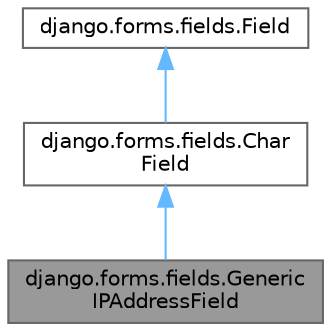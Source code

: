 digraph "django.forms.fields.GenericIPAddressField"
{
 // LATEX_PDF_SIZE
  bgcolor="transparent";
  edge [fontname=Helvetica,fontsize=10,labelfontname=Helvetica,labelfontsize=10];
  node [fontname=Helvetica,fontsize=10,shape=box,height=0.2,width=0.4];
  Node1 [id="Node000001",label="django.forms.fields.Generic\lIPAddressField",height=0.2,width=0.4,color="gray40", fillcolor="grey60", style="filled", fontcolor="black",tooltip=" "];
  Node2 -> Node1 [id="edge3_Node000001_Node000002",dir="back",color="steelblue1",style="solid",tooltip=" "];
  Node2 [id="Node000002",label="django.forms.fields.Char\lField",height=0.2,width=0.4,color="gray40", fillcolor="white", style="filled",URL="$classdjango_1_1forms_1_1fields_1_1CharField.html",tooltip=" "];
  Node3 -> Node2 [id="edge4_Node000002_Node000003",dir="back",color="steelblue1",style="solid",tooltip=" "];
  Node3 [id="Node000003",label="django.forms.fields.Field",height=0.2,width=0.4,color="gray40", fillcolor="white", style="filled",URL="$classdjango_1_1forms_1_1fields_1_1Field.html",tooltip=" "];
}
